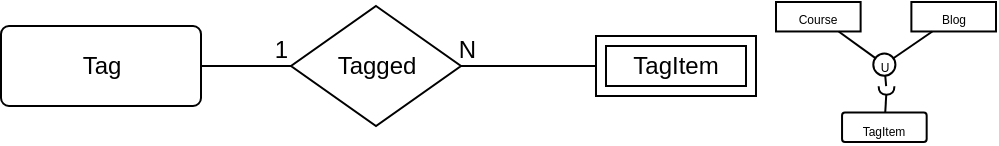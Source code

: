 <mxfile version="24.7.17">
  <diagram name="Page-1" id="V3lgIP1YrBqnfO19GKNm">
    <mxGraphModel dx="3774" dy="1197" grid="1" gridSize="10" guides="1" tooltips="1" connect="1" arrows="1" fold="1" page="1" pageScale="1" pageWidth="850" pageHeight="1100" math="0" shadow="0">
      <root>
        <mxCell id="0" />
        <mxCell id="1" parent="0" />
        <mxCell id="xD4mwxEPBQV5QEoEoYFG-1" value="Tag" style="rounded=1;arcSize=10;whiteSpace=wrap;html=1;align=center;" vertex="1" parent="1">
          <mxGeometry x="-1637.5" y="500" width="100" height="40" as="geometry" />
        </mxCell>
        <mxCell id="xD4mwxEPBQV5QEoEoYFG-2" value="TagItem" style="shape=ext;margin=3;double=1;whiteSpace=wrap;html=1;align=center;collapsible=1;container=1;" vertex="1" collapsed="1" parent="1">
          <mxGeometry x="-1340" y="505" width="80" height="30" as="geometry">
            <mxRectangle x="-1350" y="330" width="200" height="100" as="alternateBounds" />
          </mxGeometry>
        </mxCell>
        <mxCell id="xD4mwxEPBQV5QEoEoYFG-3" value="" style="shape=table;startSize=0;container=1;collapsible=1;childLayout=tableLayout;fixedRows=1;rowLines=0;fontStyle=0;align=center;resizeLast=1;strokeColor=none;fillColor=none;collapsible=0;" vertex="1" parent="xD4mwxEPBQV5QEoEoYFG-2">
          <mxGeometry x="10" y="20" width="180" height="30" as="geometry" />
        </mxCell>
        <mxCell id="xD4mwxEPBQV5QEoEoYFG-4" value="" style="shape=tableRow;horizontal=0;startSize=0;swimlaneHead=0;swimlaneBody=0;fillColor=none;collapsible=0;dropTarget=0;points=[[0,0.5],[1,0.5]];portConstraint=eastwest;top=0;left=0;right=0;bottom=0;" vertex="1" parent="xD4mwxEPBQV5QEoEoYFG-3">
          <mxGeometry width="180" height="30" as="geometry" />
        </mxCell>
        <mxCell id="xD4mwxEPBQV5QEoEoYFG-5" value="WK" style="shape=partialRectangle;connectable=0;fillColor=none;top=0;left=0;bottom=0;right=0;fontStyle=0;overflow=hidden;whiteSpace=wrap;html=1;" vertex="1" parent="xD4mwxEPBQV5QEoEoYFG-4">
          <mxGeometry width="30" height="30" as="geometry">
            <mxRectangle width="30" height="30" as="alternateBounds" />
          </mxGeometry>
        </mxCell>
        <mxCell id="xD4mwxEPBQV5QEoEoYFG-6" value="CourseId Or BlogId" style="shape=partialRectangle;connectable=0;fillColor=none;top=0;left=0;bottom=0;right=0;align=left;spacingLeft=6;fontStyle=0;overflow=hidden;whiteSpace=wrap;html=1;" vertex="1" parent="xD4mwxEPBQV5QEoEoYFG-4">
          <mxGeometry x="30" width="150" height="30" as="geometry">
            <mxRectangle width="150" height="30" as="alternateBounds" />
          </mxGeometry>
        </mxCell>
        <mxCell id="xD4mwxEPBQV5QEoEoYFG-7" value="Tagged" style="shape=rhombus;perimeter=rhombusPerimeter;whiteSpace=wrap;html=1;align=center;" vertex="1" parent="1">
          <mxGeometry x="-1492.5" y="490" width="85" height="60" as="geometry" />
        </mxCell>
        <mxCell id="xD4mwxEPBQV5QEoEoYFG-8" value="" style="endArrow=none;html=1;rounded=0;" edge="1" parent="1" source="xD4mwxEPBQV5QEoEoYFG-2" target="xD4mwxEPBQV5QEoEoYFG-7">
          <mxGeometry relative="1" as="geometry">
            <mxPoint x="-1510" y="590" as="sourcePoint" />
            <mxPoint x="-1350" y="590" as="targetPoint" />
          </mxGeometry>
        </mxCell>
        <mxCell id="xD4mwxEPBQV5QEoEoYFG-9" value="N" style="resizable=0;html=1;whiteSpace=wrap;align=right;verticalAlign=bottom;" connectable="0" vertex="1" parent="xD4mwxEPBQV5QEoEoYFG-8">
          <mxGeometry x="1" relative="1" as="geometry">
            <mxPoint x="9" as="offset" />
          </mxGeometry>
        </mxCell>
        <mxCell id="xD4mwxEPBQV5QEoEoYFG-10" value="" style="endArrow=none;html=1;rounded=0;" edge="1" parent="1" source="xD4mwxEPBQV5QEoEoYFG-1" target="xD4mwxEPBQV5QEoEoYFG-7">
          <mxGeometry relative="1" as="geometry">
            <mxPoint x="-1610" y="570" as="sourcePoint" />
            <mxPoint x="-1450" y="570" as="targetPoint" />
          </mxGeometry>
        </mxCell>
        <mxCell id="xD4mwxEPBQV5QEoEoYFG-11" value="1" style="resizable=0;html=1;whiteSpace=wrap;align=right;verticalAlign=bottom;" connectable="0" vertex="1" parent="xD4mwxEPBQV5QEoEoYFG-10">
          <mxGeometry x="1" relative="1" as="geometry" />
        </mxCell>
        <mxCell id="xD4mwxEPBQV5QEoEoYFG-12" value="" style="group" vertex="1" connectable="0" parent="1">
          <mxGeometry x="-1250" y="488" width="110" height="70" as="geometry" />
        </mxCell>
        <mxCell id="xD4mwxEPBQV5QEoEoYFG-13" value="&lt;font style=&quot;font-size: 6px;&quot;&gt;TagItem&lt;/font&gt;" style="rounded=1;arcSize=10;whiteSpace=wrap;html=1;align=center;" vertex="1" parent="xD4mwxEPBQV5QEoEoYFG-12">
          <mxGeometry x="33.026" y="55.263" width="42.308" height="14.737" as="geometry" />
        </mxCell>
        <mxCell id="xD4mwxEPBQV5QEoEoYFG-14" value="&lt;font style=&quot;font-size: 6px;&quot;&gt;Course&lt;/font&gt;" style="whiteSpace=wrap;html=1;align=center;" vertex="1" parent="xD4mwxEPBQV5QEoEoYFG-12">
          <mxGeometry width="42.308" height="14.737" as="geometry" />
        </mxCell>
        <mxCell id="xD4mwxEPBQV5QEoEoYFG-15" value="&lt;font style=&quot;font-size: 6px;&quot;&gt;Blog&lt;/font&gt;" style="whiteSpace=wrap;html=1;align=center;" vertex="1" parent="xD4mwxEPBQV5QEoEoYFG-12">
          <mxGeometry x="67.692" width="42.308" height="14.737" as="geometry" />
        </mxCell>
        <mxCell id="xD4mwxEPBQV5QEoEoYFG-16" value="&lt;font style=&quot;font-size: 6px;&quot;&gt;U&lt;/font&gt;" style="ellipse;whiteSpace=wrap;html=1;aspect=fixed;" vertex="1" parent="xD4mwxEPBQV5QEoEoYFG-12">
          <mxGeometry x="48.654" y="25.789" width="11.053" height="11.053" as="geometry" />
        </mxCell>
        <mxCell id="xD4mwxEPBQV5QEoEoYFG-17" value="" style="endArrow=none;html=1;rounded=0;" edge="1" parent="xD4mwxEPBQV5QEoEoYFG-12" source="xD4mwxEPBQV5QEoEoYFG-16" target="xD4mwxEPBQV5QEoEoYFG-15">
          <mxGeometry relative="1" as="geometry">
            <mxPoint x="8.462" y="29.474" as="sourcePoint" />
            <mxPoint x="76.154" y="29.474" as="targetPoint" />
          </mxGeometry>
        </mxCell>
        <mxCell id="xD4mwxEPBQV5QEoEoYFG-18" value="" style="endArrow=none;html=1;rounded=0;" edge="1" parent="xD4mwxEPBQV5QEoEoYFG-12" source="xD4mwxEPBQV5QEoEoYFG-16" target="xD4mwxEPBQV5QEoEoYFG-14">
          <mxGeometry relative="1" as="geometry">
            <mxPoint x="64.308" y="31.684" as="sourcePoint" />
            <mxPoint x="82.5" y="18.421" as="targetPoint" />
          </mxGeometry>
        </mxCell>
        <mxCell id="xD4mwxEPBQV5QEoEoYFG-19" value="" style="endArrow=none;html=1;rounded=0;" edge="1" parent="xD4mwxEPBQV5QEoEoYFG-12" source="xD4mwxEPBQV5QEoEoYFG-21" target="xD4mwxEPBQV5QEoEoYFG-16">
          <mxGeometry relative="1" as="geometry">
            <mxPoint y="47.895" as="sourcePoint" />
            <mxPoint x="67.692" y="47.895" as="targetPoint" />
          </mxGeometry>
        </mxCell>
        <mxCell id="xD4mwxEPBQV5QEoEoYFG-20" value="" style="endArrow=none;html=1;rounded=0;" edge="1" parent="xD4mwxEPBQV5QEoEoYFG-12" source="xD4mwxEPBQV5QEoEoYFG-13" target="xD4mwxEPBQV5QEoEoYFG-21">
          <mxGeometry relative="1" as="geometry">
            <mxPoint x="55.0" y="55.263" as="sourcePoint" />
            <mxPoint x="55.0" y="36.842" as="targetPoint" />
          </mxGeometry>
        </mxCell>
        <mxCell id="xD4mwxEPBQV5QEoEoYFG-21" value="" style="shape=requiredInterface;html=1;verticalLabelPosition=bottom;sketch=0;rotation=90;" vertex="1" parent="xD4mwxEPBQV5QEoEoYFG-12">
          <mxGeometry x="53.15" y="40.26" width="4.23" height="7.89" as="geometry" />
        </mxCell>
      </root>
    </mxGraphModel>
  </diagram>
</mxfile>

